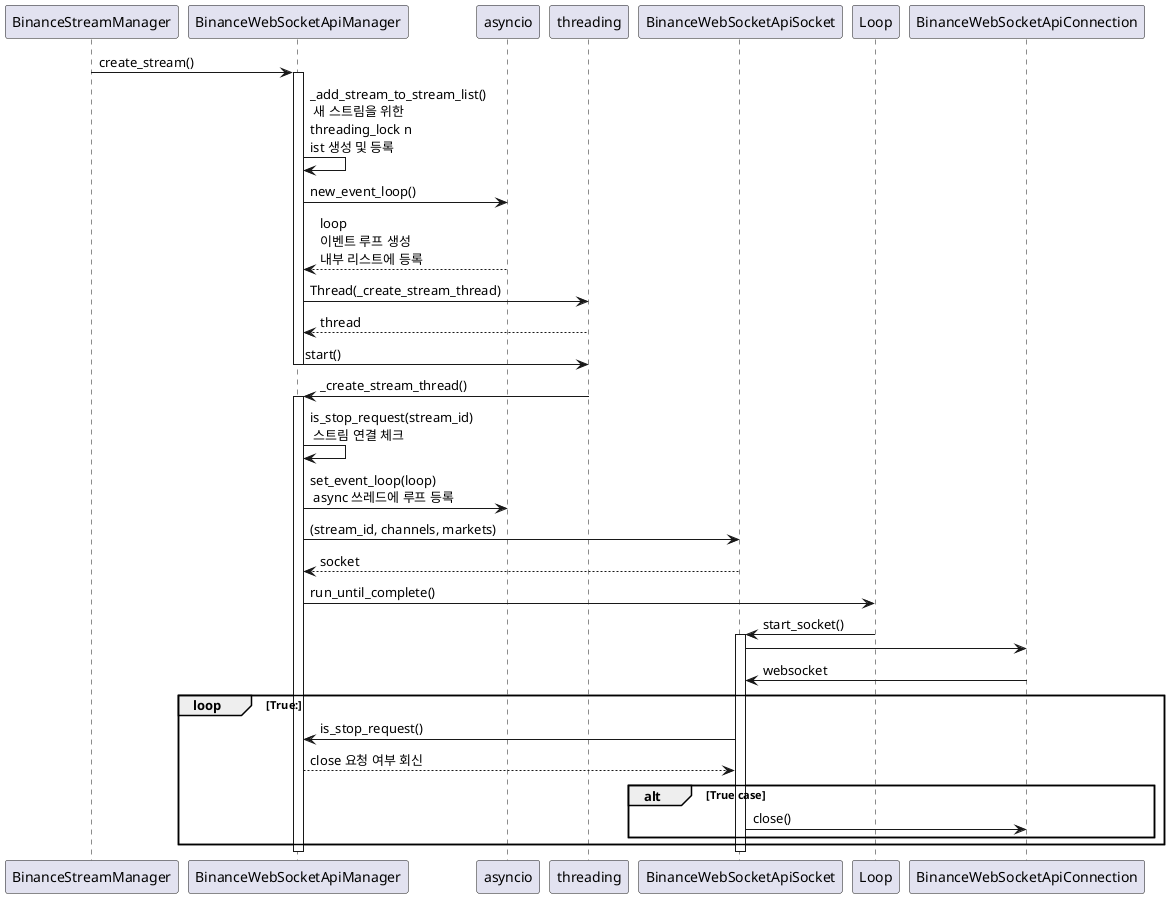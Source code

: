 @startuml
'https://plantuml.com/sequence-diagram

BinanceStreamManager -> BinanceWebSocketApiManager:create_stream()
activate BinanceWebSocketApiManager
BinanceWebSocketApiManager -> BinanceWebSocketApiManager:_add_stream_to_stream_list()\n 새 스트림을 위한 \nthreading_lock n\list 생성 및 등록

BinanceWebSocketApiManager->asyncio:new_event_loop()
asyncio --> BinanceWebSocketApiManager:loop \n이벤트 루프 생성\n내부 리스트에 등록

BinanceWebSocketApiManager -> threading:Thread(_create_stream_thread)
threading --> BinanceWebSocketApiManager : thread
BinanceWebSocketApiManager -> threading:start()

deactivate BinanceWebSocketApiManager

threading -> BinanceWebSocketApiManager : _create_stream_thread()

activate BinanceWebSocketApiManager
BinanceWebSocketApiManager->BinanceWebSocketApiManager:is_stop_request(stream_id)\n 스트림 연결 체크
BinanceWebSocketApiManager->asyncio:set_event_loop(loop) \n async 쓰레드에 루프 등록

BinanceWebSocketApiManager->BinanceWebSocketApiSocket : (stream_id, channels, markets)
BinanceWebSocketApiSocket --> BinanceWebSocketApiManager:socket
BinanceWebSocketApiManager -> Loop : run_until_complete()
Loop -> BinanceWebSocketApiSocket : start_socket()
activate BinanceWebSocketApiSocket
BinanceWebSocketApiSocket -> BinanceWebSocketApiConnection
BinanceWebSocketApiConnection -> BinanceWebSocketApiSocket:websocket


loop True:
    BinanceWebSocketApiSocket -> BinanceWebSocketApiManager:is_stop_request()
    BinanceWebSocketApiManager --> BinanceWebSocketApiSocket: close 요청 여부 회신
    alt True case
    BinanceWebSocketApiSocket -> BinanceWebSocketApiConnection:close()
    end
end
deactivate BinanceWebSocketApiSocket
deactivate BinanceWebSocketApiManager
@enduml
